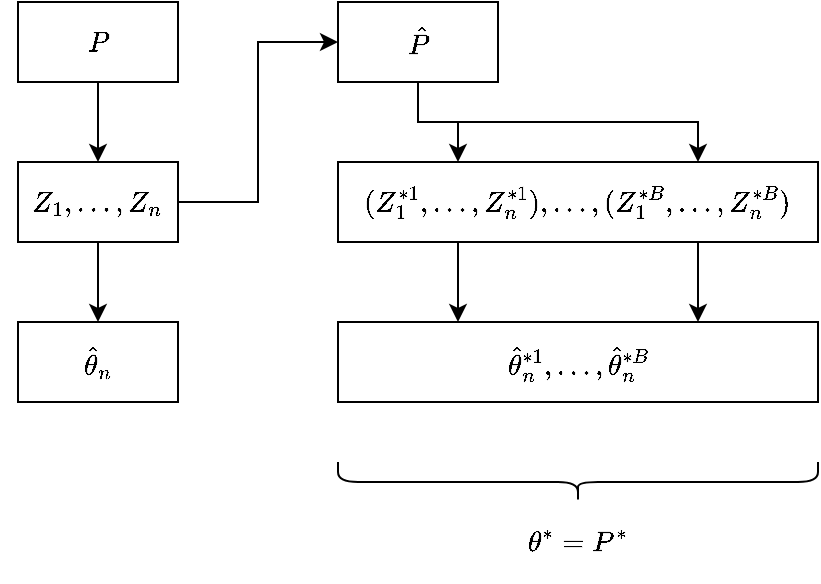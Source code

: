 <mxfile version="12.6.4" type="google"><diagram id="q9leG2a7vCDuBEXNin2n" name="Page-1"><mxGraphModel dx="1102" dy="882" grid="1" gridSize="10" guides="1" tooltips="1" connect="1" arrows="1" fold="1" page="1" pageScale="1" pageWidth="827" pageHeight="1169" math="1" shadow="0"><root><mxCell id="0"/><mxCell id="1" parent="0"/><mxCell id="qrhVCOTzFOZcUiBJg39A-9" style="edgeStyle=orthogonalEdgeStyle;rounded=0;orthogonalLoop=1;jettySize=auto;html=1;exitX=0.5;exitY=1;exitDx=0;exitDy=0;entryX=0.5;entryY=0;entryDx=0;entryDy=0;" parent="1" source="qrhVCOTzFOZcUiBJg39A-1" target="qrhVCOTzFOZcUiBJg39A-2" edge="1"><mxGeometry relative="1" as="geometry"/></mxCell><mxCell id="qrhVCOTzFOZcUiBJg39A-1" value="$$P$$" style="rounded=0;whiteSpace=wrap;html=1;" parent="1" vertex="1"><mxGeometry x="120" y="120" width="80" height="40" as="geometry"/></mxCell><mxCell id="qrhVCOTzFOZcUiBJg39A-5" style="edgeStyle=orthogonalEdgeStyle;rounded=0;orthogonalLoop=1;jettySize=auto;html=1;exitX=1;exitY=0.5;exitDx=0;exitDy=0;entryX=0;entryY=0.5;entryDx=0;entryDy=0;" parent="1" source="qrhVCOTzFOZcUiBJg39A-2" target="qrhVCOTzFOZcUiBJg39A-3" edge="1"><mxGeometry relative="1" as="geometry"/></mxCell><mxCell id="qrhVCOTzFOZcUiBJg39A-10" style="edgeStyle=orthogonalEdgeStyle;rounded=0;orthogonalLoop=1;jettySize=auto;html=1;exitX=0.5;exitY=1;exitDx=0;exitDy=0;" parent="1" source="qrhVCOTzFOZcUiBJg39A-2" edge="1"><mxGeometry relative="1" as="geometry"><mxPoint x="160" y="280" as="targetPoint"/></mxGeometry></mxCell><mxCell id="qrhVCOTzFOZcUiBJg39A-2" value="$$Z_1, \dots, Z_n$$" style="rounded=0;whiteSpace=wrap;html=1;" parent="1" vertex="1"><mxGeometry x="120" y="200" width="80" height="40" as="geometry"/></mxCell><mxCell id="j6sWq2wHKzUKUGmzbMB3-1" style="edgeStyle=orthogonalEdgeStyle;rounded=0;orthogonalLoop=1;jettySize=auto;html=1;exitX=0.5;exitY=1;exitDx=0;exitDy=0;entryX=0.25;entryY=0;entryDx=0;entryDy=0;" edge="1" parent="1" source="qrhVCOTzFOZcUiBJg39A-3" target="qrhVCOTzFOZcUiBJg39A-6"><mxGeometry relative="1" as="geometry"/></mxCell><mxCell id="j6sWq2wHKzUKUGmzbMB3-2" style="edgeStyle=orthogonalEdgeStyle;rounded=0;orthogonalLoop=1;jettySize=auto;html=1;exitX=0.5;exitY=1;exitDx=0;exitDy=0;entryX=0.75;entryY=0;entryDx=0;entryDy=0;" edge="1" parent="1" source="qrhVCOTzFOZcUiBJg39A-3" target="qrhVCOTzFOZcUiBJg39A-6"><mxGeometry relative="1" as="geometry"/></mxCell><mxCell id="qrhVCOTzFOZcUiBJg39A-3" value="$$\hat{P}$$" style="rounded=0;whiteSpace=wrap;html=1;" parent="1" vertex="1"><mxGeometry x="280" y="120" width="80" height="40" as="geometry"/></mxCell><mxCell id="qrhVCOTzFOZcUiBJg39A-12" style="edgeStyle=orthogonalEdgeStyle;rounded=0;orthogonalLoop=1;jettySize=auto;html=1;exitX=0.25;exitY=1;exitDx=0;exitDy=0;" parent="1" source="qrhVCOTzFOZcUiBJg39A-6" edge="1"><mxGeometry relative="1" as="geometry"><mxPoint x="340" y="280" as="targetPoint"/></mxGeometry></mxCell><mxCell id="qrhVCOTzFOZcUiBJg39A-13" style="edgeStyle=orthogonalEdgeStyle;rounded=0;orthogonalLoop=1;jettySize=auto;html=1;exitX=0.75;exitY=1;exitDx=0;exitDy=0;" parent="1" source="qrhVCOTzFOZcUiBJg39A-6" edge="1"><mxGeometry relative="1" as="geometry"><mxPoint x="460" y="280" as="targetPoint"/></mxGeometry></mxCell><mxCell id="qrhVCOTzFOZcUiBJg39A-6" value="$$(Z_1^{*1}, \dots, Z_n^{*1}), \dots, (Z_1^{*B}, \dots, Z_n^{*B})&lt;br&gt;$$" style="rounded=0;whiteSpace=wrap;html=1;fillColor=none;" parent="1" vertex="1"><mxGeometry x="280" y="200" width="240" height="40" as="geometry"/></mxCell><mxCell id="qrhVCOTzFOZcUiBJg39A-11" value="$$\hat{\theta}_n$$" style="rounded=0;whiteSpace=wrap;html=1;fillColor=none;" parent="1" vertex="1"><mxGeometry x="120" y="280" width="80" height="40" as="geometry"/></mxCell><mxCell id="qrhVCOTzFOZcUiBJg39A-14" value="$$\hat{\theta}_n^{*1}, \dots, \hat{\theta}_n^{*B}&lt;br&gt;$$" style="rounded=0;whiteSpace=wrap;html=1;fillColor=none;" parent="1" vertex="1"><mxGeometry x="280" y="280" width="240" height="40" as="geometry"/></mxCell><mxCell id="qrhVCOTzFOZcUiBJg39A-17" value="" style="shape=curlyBracket;whiteSpace=wrap;html=1;rounded=1;fillColor=none;rotation=-90;" parent="1" vertex="1"><mxGeometry x="390" y="240" width="20" height="240" as="geometry"/></mxCell><mxCell id="qrhVCOTzFOZcUiBJg39A-19" value="$$\theta^* = P^*$$" style="rounded=0;whiteSpace=wrap;html=1;fillColor=none;strokeColor=none;" parent="1" vertex="1"><mxGeometry x="340" y="370" width="120" height="40" as="geometry"/></mxCell></root></mxGraphModel></diagram></mxfile>
